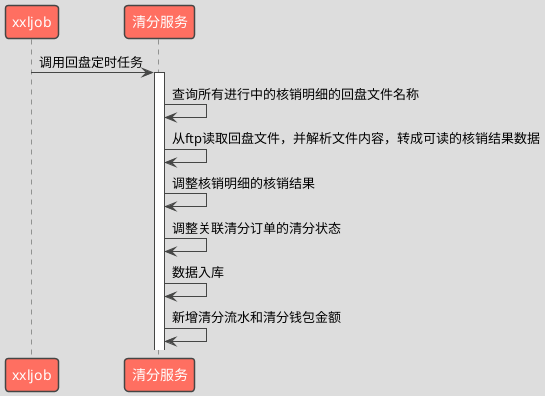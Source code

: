 @startuml
'https://plantuml.com/sequence-diagram
!theme toy

xxljob -> 清分服务: 调用回盘定时任务
activate 清分服务
清分服务 -> 清分服务: 查询所有进行中的核销明细的回盘文件名称
清分服务 -> 清分服务: 从ftp读取回盘文件，并解析文件内容，转成可读的核销结果数据
清分服务 -> 清分服务: 调整核销明细的核销结果
清分服务 -> 清分服务: 调整关联清分订单的清分状态
清分服务 -> 清分服务: 数据入库
清分服务 -> 清分服务: 新增清分流水和清分钱包金额
@enduml

